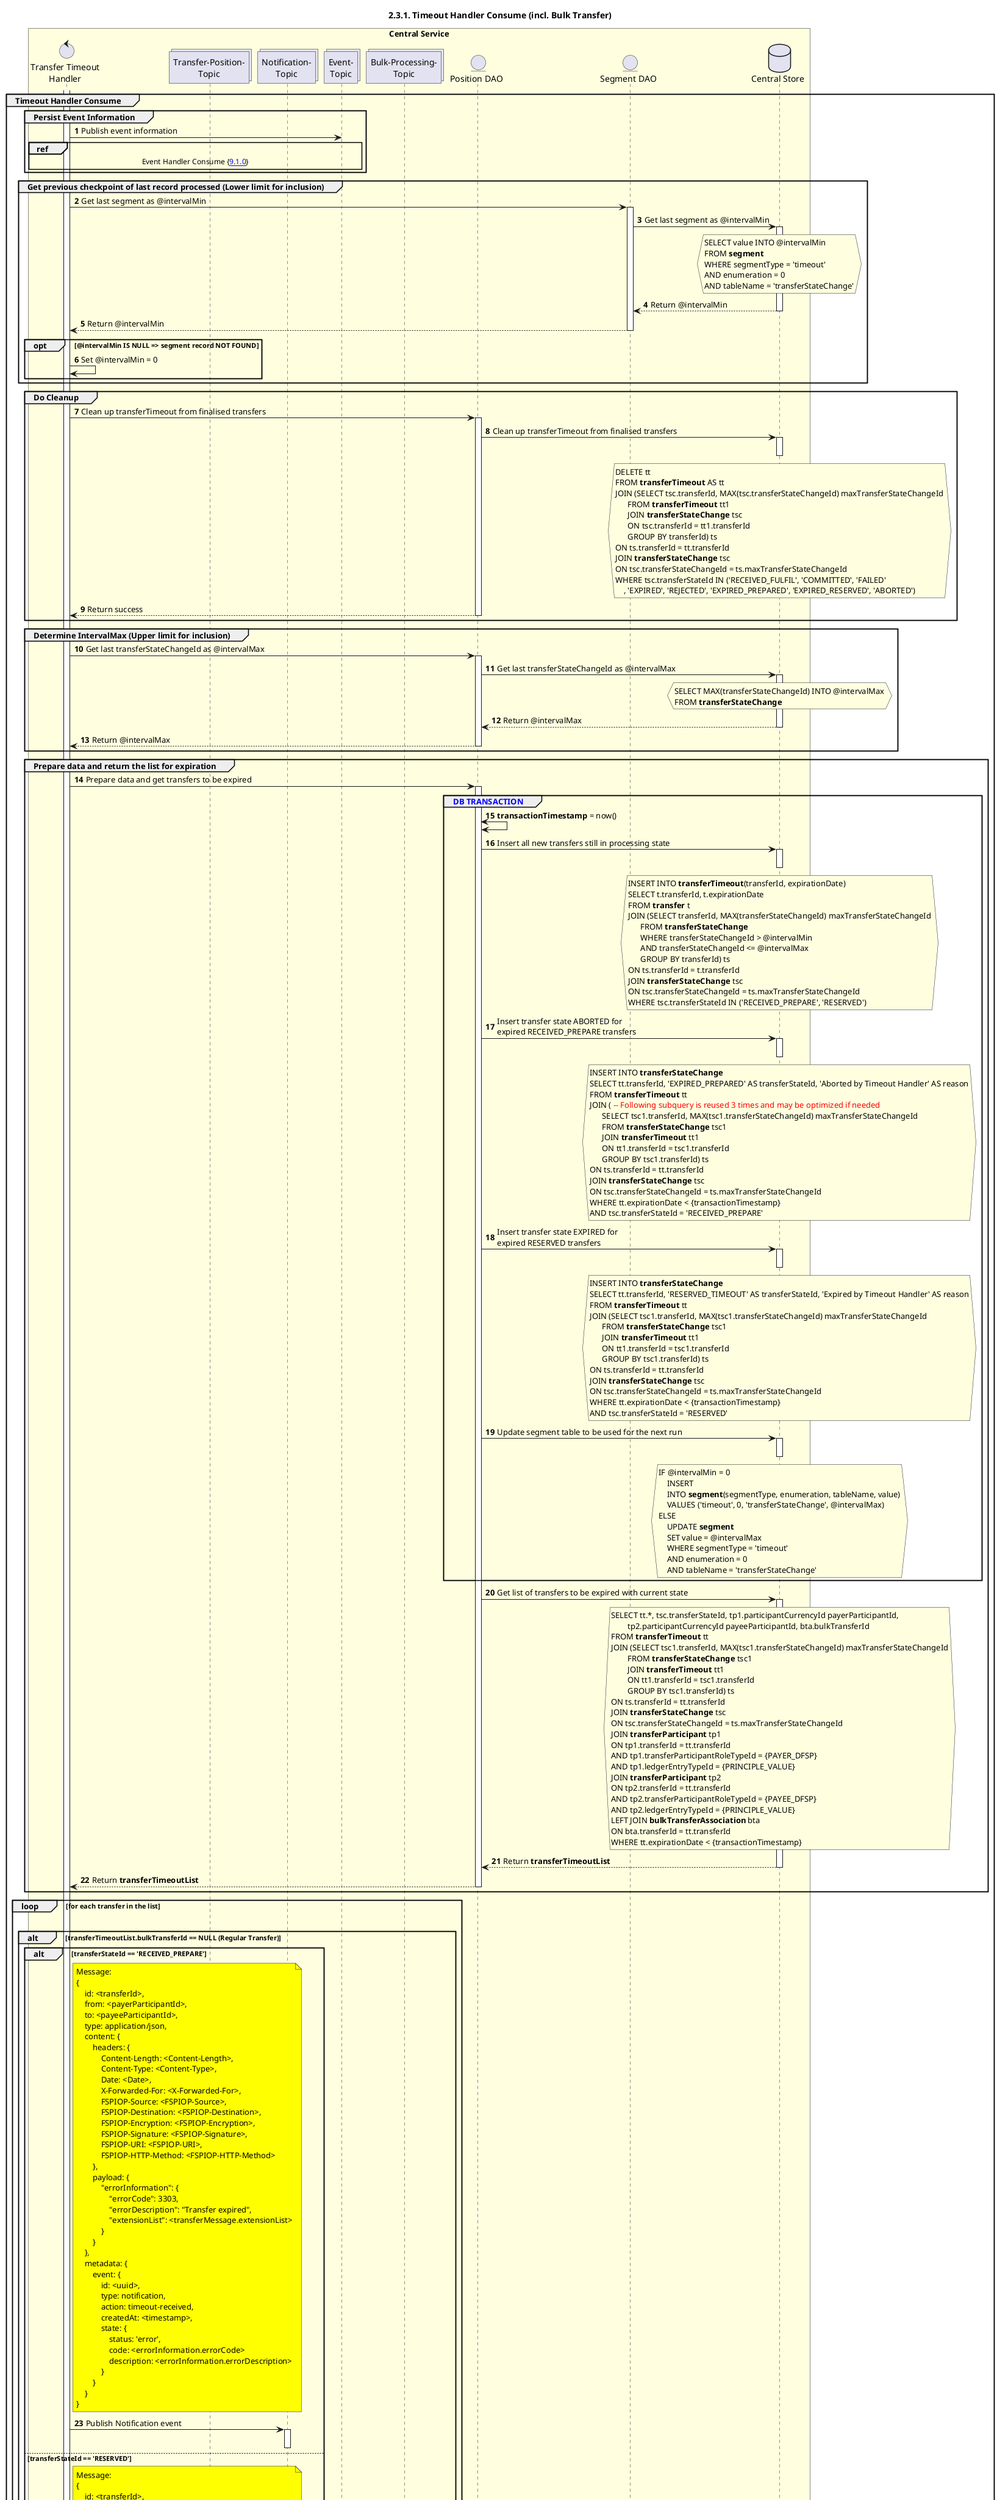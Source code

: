 /'*****
 License
 --------------
 Copyright © 2017 Bill & Melinda Gates Foundation
 The Mojaloop files are made available by the Bill & Melinda Gates Foundation under the Apache License, Version 2.0 (the "License") and you may not use these files except in compliance with the License. You may obtain a copy of the License at
 http://www.apache.org/licenses/LICENSE-2.0
 Unless required by applicable law or agreed to in writing, the Mojaloop files are distributed on an "AS IS" BASIS, WITHOUT WARRANTIES OR CONDITIONS OF ANY KIND, either express or implied. See the License for the specific language governing permissions and limitations under the License.
 Contributors
 --------------
 This is the official list of the Mojaloop project contributors for this file.
 Names of the original copyright holders (individuals or organizations)
 should be listed with a '*' in the first column. People who have
 contributed from an organization can be listed under the organization
 that actually holds the copyright for their contributions (see the
 Gates Foundation organization for an example). Those individuals should have
 their names indented and be marked with a '-'. Email address can be added
 optionally within square brackets <email>.
 * Gates Foundation
 - Name Surname <name.surname@gatesfoundation.com>

 * Georgi Georgiev <georgi.georgiev@modusbox.com>
 * Rajiv Mothilal <rajiv.mothilal@modusbox.com>
 --------------
 ******'/

@startuml
' declare title
title 2.3.1. Timeout Handler Consume (incl. Bulk Transfer)

autonumber

' Actor Keys:
'   boundary - APIs/Interfaces, etc
'   collections - Kafka Topics
'   control - Kafka Consumers
'   entity - Database Access Objects
'   database - Database Persistance Store

' declare actors
control "Transfer Timeout\nHandler" as TIMEOUT_HANDLER
collections "Transfer-Position-\nTopic" as TOPIC_TRANSFER_POSITION
collections "Notification-\nTopic" as NOTIFICATIONS_TOPIC
collections "Event-\nTopic" as EVENT_TOPIC
collections "Bulk-Processing-\nTopic" as BULK_PROCESSING_TOPIC
entity "Segment DAO" as SEGMENT_DAO
entity "Position DAO" as POS_DAO
database "Central Store" as DB

box "Central Service" #LightYellow
    participant TIMEOUT_HANDLER
    participant TOPIC_TRANSFER_POSITION
    participant NOTIFICATIONS_TOPIC
    participant EVENT_TOPIC
    participant BULK_PROCESSING_TOPIC
    participant POS_DAO
    participant SEGMENT_DAO
    participant DB
end box

' start flow

group Timeout Handler Consume
    activate TIMEOUT_HANDLER
    group Persist Event Information
        TIMEOUT_HANDLER -> EVENT_TOPIC: Publish event information
        ref over TIMEOUT_HANDLER, EVENT_TOPIC :  Event Handler Consume {[[https://github.com/mojaloop/docs/blob/master/Diagrams/SequenceDiagrams/Operations/seq-event-9.1.0.svg 9.1.0]]}
    end

    group Get previous checkpoint of last record processed (Lower limit for inclusion)
        TIMEOUT_HANDLER -> SEGMENT_DAO: Get last segment as @intervalMin
        activate SEGMENT_DAO
        SEGMENT_DAO -> DB: Get last segment as @intervalMin
        hnote over DB #lightyellow
            SELECT value INTO @intervalMin
            FROM **segment**
            WHERE segmentType = 'timeout'
            AND enumeration = 0
            AND tableName = 'transferStateChange'
        end note
        activate DB
        DB --> SEGMENT_DAO: Return @intervalMin
        deactivate DB
        SEGMENT_DAO --> TIMEOUT_HANDLER: Return @intervalMin
        deactivate SEGMENT_DAO
        opt @intervalMin IS NULL => segment record NOT FOUND
            TIMEOUT_HANDLER->TIMEOUT_HANDLER: Set @intervalMin = 0
        end
    end

    group Do Cleanup
        TIMEOUT_HANDLER -> POS_DAO: Clean up transferTimeout from finalised transfers
        activate POS_DAO
        POS_DAO -> DB: Clean up transferTimeout from finalised transfers
        hnote over DB #lightyellow
            DELETE tt
            FROM **transferTimeout** AS tt
            JOIN (SELECT tsc.transferId, MAX(tsc.transferStateChangeId) maxTransferStateChangeId
                  FROM **transferTimeout** tt1
                  JOIN **transferStateChange** tsc
                  ON tsc.transferId = tt1.transferId
                  GROUP BY transferId) ts
            ON ts.transferId = tt.transferId
            JOIN **transferStateChange** tsc
            ON tsc.transferStateChangeId = ts.maxTransferStateChangeId
            WHERE tsc.transferStateId IN ('RECEIVED_FULFIL', 'COMMITTED', 'FAILED'
                , 'EXPIRED', 'REJECTED', 'EXPIRED_PREPARED', 'EXPIRED_RESERVED', 'ABORTED')
        end note
        activate DB
        deactivate DB
        POS_DAO --> TIMEOUT_HANDLER: Return success
        deactivate POS_DAO
    end

    group Determine IntervalMax (Upper limit for inclusion)
        TIMEOUT_HANDLER -> POS_DAO: Get last transferStateChangeId as @intervalMax
        activate POS_DAO
        POS_DAO -> DB: Get last transferStateChangeId as @intervalMax
        hnote over DB #lightyellow
            SELECT MAX(transferStateChangeId) INTO @intervalMax
            FROM **transferStateChange**
        end note
        activate DB
        DB --> POS_DAO: Return @intervalMax
        deactivate DB
        POS_DAO --> TIMEOUT_HANDLER: Return @intervalMax
        deactivate POS_DAO
    end

    
    group Prepare data and return the list for expiration
        TIMEOUT_HANDLER -> POS_DAO: Prepare data and get transfers to be expired
        activate POS_DAO
        group <color #blue>DB TRANSACTION</color>
            POS_DAO <-> POS_DAO: **transactionTimestamp** = now()
            POS_DAO -> DB: Insert all new transfers still in processing state
            hnote over DB #lightyellow
                INSERT INTO **transferTimeout**(transferId, expirationDate)
                SELECT t.transferId, t.expirationDate
                FROM **transfer** t
                JOIN (SELECT transferId, MAX(transferStateChangeId) maxTransferStateChangeId
                      FROM **transferStateChange**
                      WHERE transferStateChangeId > @intervalMin
                      AND transferStateChangeId <= @intervalMax
                      GROUP BY transferId) ts
                ON ts.transferId = t.transferId
                JOIN **transferStateChange** tsc
                ON tsc.transferStateChangeId = ts.maxTransferStateChangeId
                WHERE tsc.transferStateId IN ('RECEIVED_PREPARE', 'RESERVED')
            end note
            activate DB
            deactivate DB

            POS_DAO -> DB: Insert transfer state ABORTED for\nexpired RECEIVED_PREPARE transfers
            hnote over DB #lightyellow
                INSERT INTO **transferStateChange**
                SELECT tt.transferId, 'EXPIRED_PREPARED' AS transferStateId, 'Aborted by Timeout Handler' AS reason
                FROM **transferTimeout** tt
                JOIN ( <color #FF0000>-- Following subquery is reused 3 times and may be optimized if needed</color>
                      SELECT tsc1.transferId, MAX(tsc1.transferStateChangeId) maxTransferStateChangeId
                      FROM **transferStateChange** tsc1
                      JOIN **transferTimeout** tt1
                      ON tt1.transferId = tsc1.transferId
                      GROUP BY tsc1.transferId) ts
                ON ts.transferId = tt.transferId
                JOIN **transferStateChange** tsc
                ON tsc.transferStateChangeId = ts.maxTransferStateChangeId
                WHERE tt.expirationDate < {transactionTimestamp}
                AND tsc.transferStateId = 'RECEIVED_PREPARE'
            end note
            activate DB
            deactivate DB

            POS_DAO -> DB: Insert transfer state EXPIRED for\nexpired RESERVED transfers
            hnote over DB #lightyellow
                INSERT INTO **transferStateChange**
                SELECT tt.transferId, 'RESERVED_TIMEOUT' AS transferStateId, 'Expired by Timeout Handler' AS reason
                FROM **transferTimeout** tt
                JOIN (SELECT tsc1.transferId, MAX(tsc1.transferStateChangeId) maxTransferStateChangeId
                      FROM **transferStateChange** tsc1
                      JOIN **transferTimeout** tt1
                      ON tt1.transferId = tsc1.transferId
                      GROUP BY tsc1.transferId) ts
                ON ts.transferId = tt.transferId
                JOIN **transferStateChange** tsc
                ON tsc.transferStateChangeId = ts.maxTransferStateChangeId
                WHERE tt.expirationDate < {transactionTimestamp}
                AND tsc.transferStateId = 'RESERVED'
            end note
            activate DB
            deactivate DB

            POS_DAO -> DB: Update segment table to be used for the next run
            hnote over DB #lightyellow
                IF @intervalMin = 0
                    INSERT
                    INTO **segment**(segmentType, enumeration, tableName, value)
                    VALUES ('timeout', 0, 'transferStateChange', @intervalMax)
                ELSE
                    UPDATE **segment**
                    SET value = @intervalMax
                    WHERE segmentType = 'timeout'
                    AND enumeration = 0
                    AND tableName = 'transferStateChange'
            end note
            activate DB
            deactivate DB
        end

        POS_DAO -> DB: Get list of transfers to be expired with current state
        hnote over DB #lightyellow
            SELECT tt.*, tsc.transferStateId, tp1.participantCurrencyId payerParticipantId, 
                    tp2.participantCurrencyId payeeParticipantId, bta.bulkTransferId
            FROM **transferTimeout** tt
            JOIN (SELECT tsc1.transferId, MAX(tsc1.transferStateChangeId) maxTransferStateChangeId
                    FROM **transferStateChange** tsc1
                    JOIN **transferTimeout** tt1
                    ON tt1.transferId = tsc1.transferId
                    GROUP BY tsc1.transferId) ts
            ON ts.transferId = tt.transferId
            JOIN **transferStateChange** tsc
            ON tsc.transferStateChangeId = ts.maxTransferStateChangeId
            JOIN **transferParticipant** tp1
            ON tp1.transferId = tt.transferId
            AND tp1.transferParticipantRoleTypeId = {PAYER_DFSP}
            AND tp1.ledgerEntryTypeId = {PRINCIPLE_VALUE}
            JOIN **transferParticipant** tp2
            ON tp2.transferId = tt.transferId
            AND tp2.transferParticipantRoleTypeId = {PAYEE_DFSP}
            AND tp2.ledgerEntryTypeId = {PRINCIPLE_VALUE}
            LEFT JOIN **bulkTransferAssociation** bta
            ON bta.transferId = tt.transferId
            WHERE tt.expirationDate < {transactionTimestamp}
        end note
        activate DB
        POS_DAO <-- DB: Return **transferTimeoutList**
        deactivate DB
        POS_DAO --> TIMEOUT_HANDLER: Return **transferTimeoutList**
        deactivate POS_DAO
    end

    loop for each transfer in the list
        |||
        alt transferTimeoutList.bulkTransferId == NULL (Regular Transfer)
            alt transferStateId == 'RECEIVED_PREPARE'
                note right of TIMEOUT_HANDLER #yellow
                    Message:
                    {
                        id: <transferId>,
                        from: <payerParticipantId>,
                        to: <payeeParticipantId>,
                        type: application/json,
                        content: {
                            headers: {
                                Content-Length: <Content-Length>,
                                Content-Type: <Content-Type>,
                                Date: <Date>,
                                X-Forwarded-For: <X-Forwarded-For>,
                                FSPIOP-Source: <FSPIOP-Source>,
                                FSPIOP-Destination: <FSPIOP-Destination>,
                                FSPIOP-Encryption: <FSPIOP-Encryption>,
                                FSPIOP-Signature: <FSPIOP-Signature>,
                                FSPIOP-URI: <FSPIOP-URI>,
                                FSPIOP-HTTP-Method: <FSPIOP-HTTP-Method>
                            },
                            payload: {
                                "errorInformation": {
                                    "errorCode": 3303,
                                    "errorDescription": "Transfer expired",
                                    "extensionList": <transferMessage.extensionList>
                                }
                            }
                        },
                        metadata: {
                            event: {
                                id: <uuid>,
                                type: notification,
                                action: timeout-received,
                                createdAt: <timestamp>,
                                state: {
                                    status: 'error',
                                    code: <errorInformation.errorCode>
                                    description: <errorInformation.errorDescription>
                                }
                            }
                        }
                    }
                end note
                TIMEOUT_HANDLER -> NOTIFICATIONS_TOPIC: Publish Notification event
                activate NOTIFICATIONS_TOPIC
                deactivate NOTIFICATIONS_TOPIC
            else transferStateId == 'RESERVED'
                note right of TIMEOUT_HANDLER #yellow
                    Message:
                    {
                        id: <transferId>,
                        from: <payerParticipantId>,
                        to: <payeeParticipantId>,
                        type: application/json,
                        content: {
                            headers: {
                                Content-Length: <Content-Length>,
                                Content-Type: <Content-Type>,
                                Date: <Date>,
                                X-Forwarded-For: <X-Forwarded-For>,
                                FSPIOP-Source: <FSPIOP-Source>,
                                FSPIOP-Destination: <FSPIOP-Destination>,
                                FSPIOP-Encryption: <FSPIOP-Encryption>,
                                FSPIOP-Signature: <FSPIOP-Signature>,
                                FSPIOP-URI: <FSPIOP-URI>,
                                FSPIOP-HTTP-Method: <FSPIOP-HTTP-Method>
                            },
                            payload: {
                                "errorInformation": {
                                    "errorCode": 3303,
                                    "errorDescription": "Transfer expired",
                                    "extensionList": <transferMessage.extensionList>
                                }
                            }
                        },
                        metadata: {
                            event: {
                                id: <uuid>,
                                type: position,
                                action: timeout-reserved,
                                createdAt: <timestamp>,
                                state: {
                                    status: 'error',
                                    code: <errorInformation.errorCode>
                                    description: <errorInformation.errorDescription>
                                }
                            }
                        }
                    }
                end note
                TIMEOUT_HANDLER -> TOPIC_TRANSFER_POSITION: Route & Publish Position event
                activate TOPIC_TRANSFER_POSITION
                deactivate TOPIC_TRANSFER_POSITION
            end
        else Individual Transfer from a Bulk
            alt transferStateId == 'RECEIVED_PREPARE'
                note right of TIMEOUT_HANDLER #yellow
                    Message:
                    {
                        <color #red>id</color>: <transferTimeoutList.bulkTransferId>,
                        <color #red>transferId</color>: <transferTimeoutList.transferId>,
                        from: <payerParticipantId>,
                        to: <payeeParticipantId>,
                        type: application/json,
                        content: {
                            headers: <bulkTransferHeaders>,
                            payload: {
                                "errorInformation": {
                                    "errorCode": 3303,
                                    "errorDescription": "Transfer expired",
                                    "extensionList": <transferMessage.extensionList>
                                }
                            }
                        },
                        metadata: {
                            event: {
                                id: <uuid>,
                                type: bulk-notification,
                                action: bulk-timeout-received,
                                createdAt: <timestamp>,
                                state: {
                                    status: 'error',
                                    code: <errorInformation.errorCode>
                                    description: <errorInformation.errorDescription>
                                }
                            }
                        }
                    }
                end note
                TIMEOUT_HANDLER -> BULK_PROCESSING_TOPIC: Publish Bulk Notification event for processing
                activate BULK_PROCESSING_TOPIC
                deactivate BULK_PROCESSING_TOPIC
            else transferStateId == 'RESERVED'
                note right of TIMEOUT_HANDLER #yellow
                    Message:
                    {
                        <color #red>id</color>: <transferTimeoutList.bulkTransferId>,
                        <color #red>transferId</color>: <transferTimeoutList.transferId>,
                        from: <payerParticipantId>,
                        to: <payeeParticipantId>,
                        type: application/json,
                        content: {
                            headers: <bulkTransferHeaders>,,
                            payload: {
                                "errorInformation": {
                                    "errorCode": 3303,
                                    "errorDescription": "Transfer expired",
                                    "extensionList": <transferMessage.extensionList>
                                }
                            }
                        },
                        metadata: {
                            event: {
                                id: <uuid>,
                                type: position,
                                action: bulk-timeout-reserved,
                                createdAt: <timestamp>,
                                state: {
                                    status: 'error',
                                    code: <errorInformation.errorCode>
                                    description: <errorInformation.errorDescription>
                                }
                            }
                        }
                    }
                end note
                TIMEOUT_HANDLER -> TOPIC_TRANSFER_POSITION: Route & Publish Position event
                activate TOPIC_TRANSFER_POSITION
                deactivate TOPIC_TRANSFER_POSITION
            end
        end
    end

    deactivate TIMEOUT_HANDLER
end
@enduml
